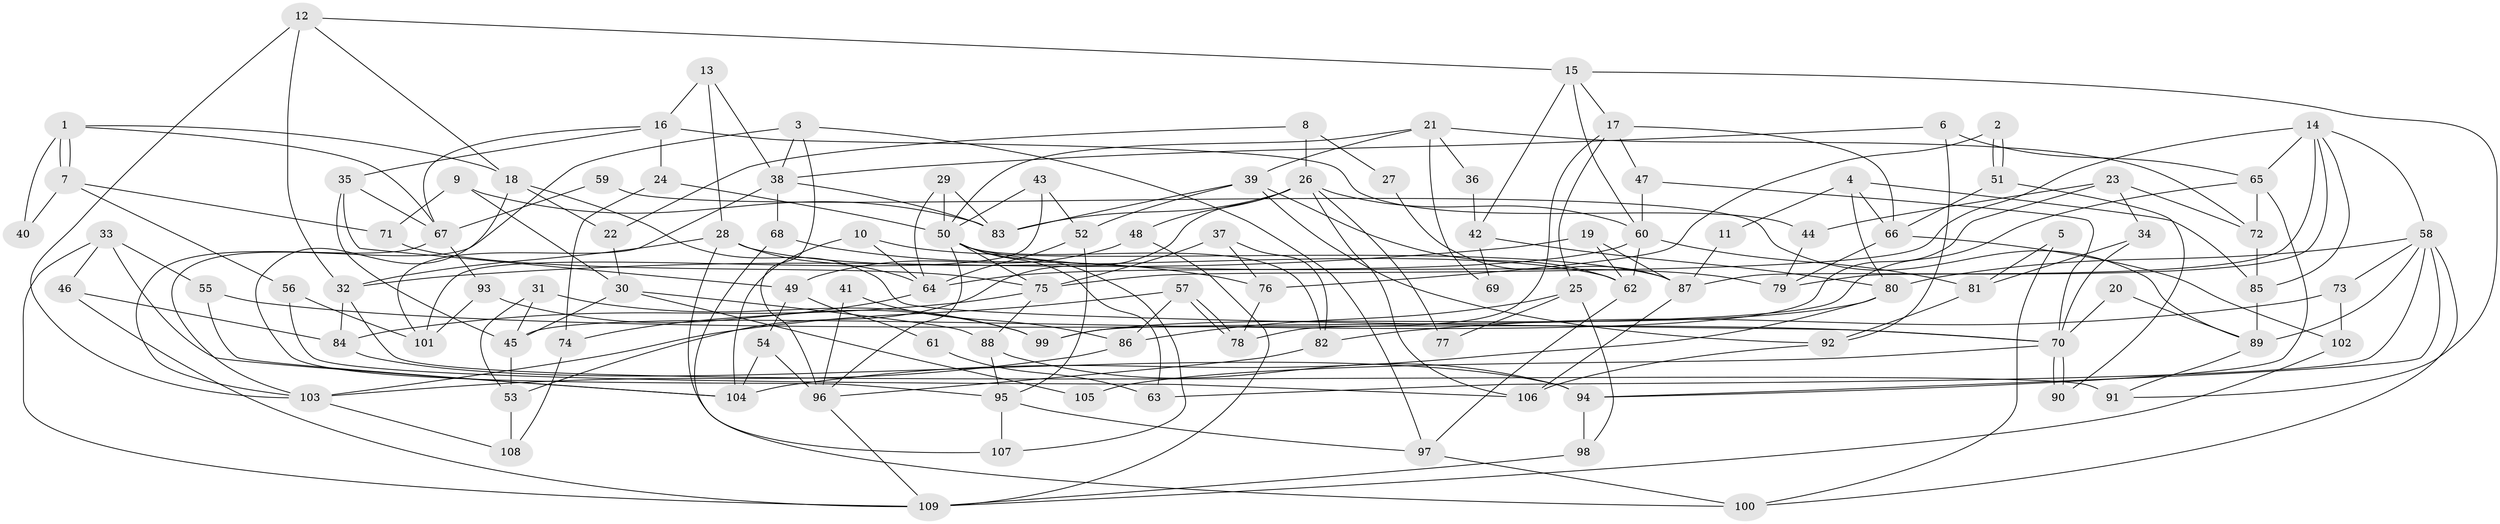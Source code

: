 // coarse degree distribution, {5: 0.14084507042253522, 3: 0.19718309859154928, 6: 0.14084507042253522, 7: 0.11267605633802817, 2: 0.11267605633802817, 4: 0.18309859154929578, 10: 0.028169014084507043, 9: 0.04225352112676056, 8: 0.028169014084507043, 11: 0.014084507042253521}
// Generated by graph-tools (version 1.1) at 2025/52/02/27/25 19:52:07]
// undirected, 109 vertices, 218 edges
graph export_dot {
graph [start="1"]
  node [color=gray90,style=filled];
  1;
  2;
  3;
  4;
  5;
  6;
  7;
  8;
  9;
  10;
  11;
  12;
  13;
  14;
  15;
  16;
  17;
  18;
  19;
  20;
  21;
  22;
  23;
  24;
  25;
  26;
  27;
  28;
  29;
  30;
  31;
  32;
  33;
  34;
  35;
  36;
  37;
  38;
  39;
  40;
  41;
  42;
  43;
  44;
  45;
  46;
  47;
  48;
  49;
  50;
  51;
  52;
  53;
  54;
  55;
  56;
  57;
  58;
  59;
  60;
  61;
  62;
  63;
  64;
  65;
  66;
  67;
  68;
  69;
  70;
  71;
  72;
  73;
  74;
  75;
  76;
  77;
  78;
  79;
  80;
  81;
  82;
  83;
  84;
  85;
  86;
  87;
  88;
  89;
  90;
  91;
  92;
  93;
  94;
  95;
  96;
  97;
  98;
  99;
  100;
  101;
  102;
  103;
  104;
  105;
  106;
  107;
  108;
  109;
  1 -- 7;
  1 -- 7;
  1 -- 67;
  1 -- 18;
  1 -- 40;
  2 -- 76;
  2 -- 51;
  2 -- 51;
  3 -- 38;
  3 -- 103;
  3 -- 96;
  3 -- 97;
  4 -- 80;
  4 -- 85;
  4 -- 11;
  4 -- 66;
  5 -- 100;
  5 -- 81;
  6 -- 38;
  6 -- 65;
  6 -- 92;
  7 -- 56;
  7 -- 40;
  7 -- 71;
  8 -- 26;
  8 -- 22;
  8 -- 27;
  9 -- 71;
  9 -- 30;
  9 -- 83;
  10 -- 87;
  10 -- 64;
  10 -- 104;
  11 -- 87;
  12 -- 18;
  12 -- 32;
  12 -- 15;
  12 -- 103;
  13 -- 16;
  13 -- 28;
  13 -- 38;
  14 -- 75;
  14 -- 58;
  14 -- 65;
  14 -- 79;
  14 -- 85;
  14 -- 87;
  15 -- 17;
  15 -- 42;
  15 -- 60;
  15 -- 91;
  16 -- 35;
  16 -- 24;
  16 -- 44;
  16 -- 67;
  17 -- 66;
  17 -- 47;
  17 -- 25;
  17 -- 78;
  18 -- 70;
  18 -- 22;
  18 -- 95;
  19 -- 62;
  19 -- 87;
  19 -- 32;
  20 -- 70;
  20 -- 89;
  21 -- 39;
  21 -- 72;
  21 -- 36;
  21 -- 50;
  21 -- 69;
  22 -- 30;
  23 -- 45;
  23 -- 44;
  23 -- 34;
  23 -- 72;
  24 -- 74;
  24 -- 50;
  25 -- 98;
  25 -- 77;
  25 -- 86;
  26 -- 83;
  26 -- 60;
  26 -- 48;
  26 -- 53;
  26 -- 77;
  26 -- 106;
  27 -- 87;
  28 -- 107;
  28 -- 62;
  28 -- 32;
  28 -- 64;
  29 -- 83;
  29 -- 64;
  29 -- 50;
  30 -- 45;
  30 -- 88;
  30 -- 105;
  31 -- 53;
  31 -- 99;
  31 -- 45;
  32 -- 84;
  32 -- 91;
  33 -- 104;
  33 -- 109;
  33 -- 46;
  33 -- 55;
  34 -- 70;
  34 -- 81;
  35 -- 49;
  35 -- 67;
  35 -- 45;
  36 -- 42;
  37 -- 82;
  37 -- 75;
  37 -- 76;
  38 -- 83;
  38 -- 68;
  38 -- 101;
  39 -- 62;
  39 -- 52;
  39 -- 83;
  39 -- 92;
  41 -- 86;
  41 -- 96;
  42 -- 80;
  42 -- 69;
  43 -- 52;
  43 -- 50;
  43 -- 101;
  44 -- 79;
  45 -- 53;
  46 -- 84;
  46 -- 109;
  47 -- 60;
  47 -- 70;
  48 -- 109;
  48 -- 49;
  49 -- 54;
  49 -- 61;
  50 -- 63;
  50 -- 75;
  50 -- 79;
  50 -- 82;
  50 -- 96;
  50 -- 107;
  51 -- 66;
  51 -- 90;
  52 -- 64;
  52 -- 95;
  53 -- 108;
  54 -- 96;
  54 -- 104;
  55 -- 104;
  55 -- 70;
  56 -- 106;
  56 -- 101;
  57 -- 86;
  57 -- 78;
  57 -- 78;
  57 -- 103;
  58 -- 73;
  58 -- 100;
  58 -- 63;
  58 -- 80;
  58 -- 89;
  58 -- 94;
  59 -- 89;
  59 -- 67;
  60 -- 81;
  60 -- 62;
  60 -- 64;
  61 -- 63;
  62 -- 97;
  64 -- 74;
  65 -- 72;
  65 -- 94;
  65 -- 99;
  66 -- 79;
  66 -- 102;
  67 -- 103;
  67 -- 93;
  68 -- 76;
  68 -- 100;
  70 -- 90;
  70 -- 90;
  70 -- 105;
  71 -- 75;
  72 -- 85;
  73 -- 102;
  73 -- 82;
  74 -- 108;
  75 -- 84;
  75 -- 88;
  76 -- 78;
  80 -- 99;
  80 -- 104;
  81 -- 92;
  82 -- 96;
  84 -- 94;
  85 -- 89;
  86 -- 103;
  87 -- 106;
  88 -- 94;
  88 -- 95;
  89 -- 91;
  92 -- 106;
  93 -- 101;
  93 -- 99;
  94 -- 98;
  95 -- 97;
  95 -- 107;
  96 -- 109;
  97 -- 100;
  98 -- 109;
  102 -- 109;
  103 -- 108;
}
